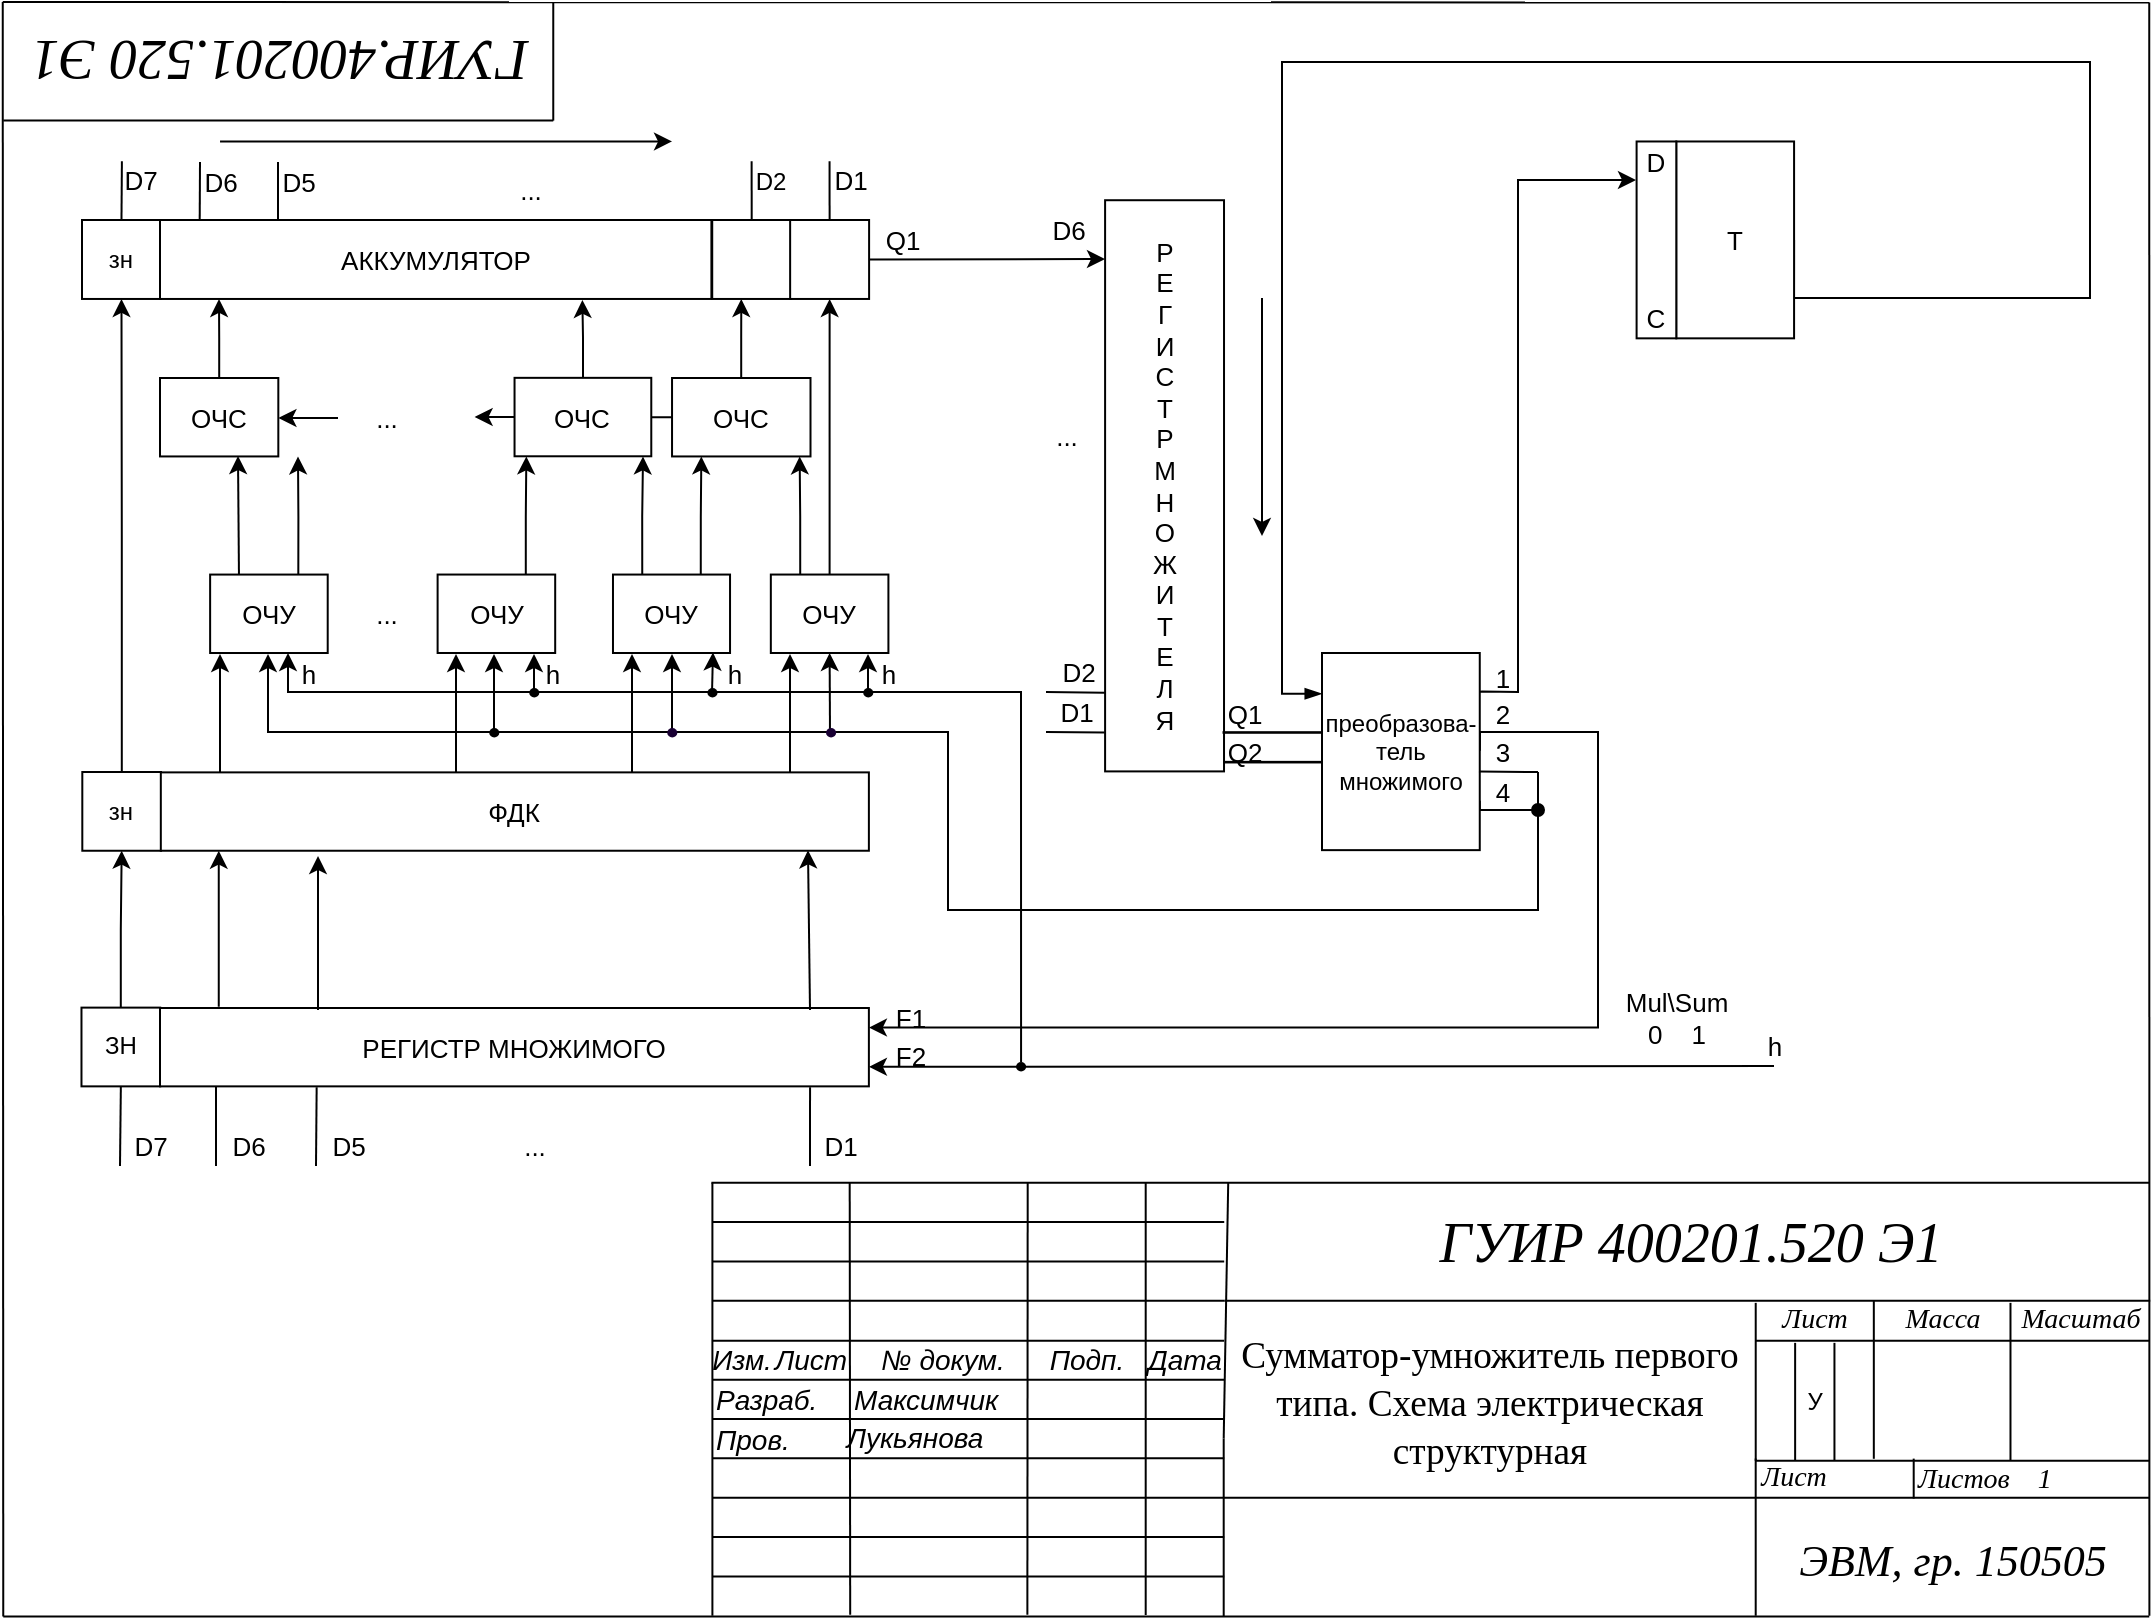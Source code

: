 <mxfile version="17.2.1" type="device"><diagram id="lUia_UttMaK-5gp9Rdq6" name="Страница 1"><mxGraphModel dx="1048" dy="693" grid="1" gridSize="9.842" guides="1" tooltips="1" connect="1" arrows="1" fold="1" page="1" pageScale="1" pageWidth="1169" pageHeight="827" math="0" shadow="0"><root><mxCell id="0"/><mxCell id="1" parent="0"/><mxCell id="c5WBD8GSd4N-ccwKni7p-11" value="" style="endArrow=none;html=1;" parent="1" edge="1"><mxGeometry width="50" height="50" relative="1" as="geometry"><mxPoint x="393.7" y="599.35" as="sourcePoint"/><mxPoint x="1112.7" y="599.35" as="targetPoint"/></mxGeometry></mxCell><mxCell id="c5WBD8GSd4N-ccwKni7p-12" value="" style="endArrow=none;html=1;" parent="1" edge="1"><mxGeometry width="50" height="50" relative="1" as="geometry"><mxPoint x="394.2" y="599.35" as="sourcePoint"/><mxPoint x="394.2" y="815.815" as="targetPoint"/></mxGeometry></mxCell><mxCell id="c5WBD8GSd4N-ccwKni7p-15" value="" style="endArrow=none;html=1;" parent="1" edge="1"><mxGeometry width="50" height="50" relative="1" as="geometry"><mxPoint x="649.7" y="756.83" as="sourcePoint"/><mxPoint x="1112.7" y="756.83" as="targetPoint"/></mxGeometry></mxCell><mxCell id="c5WBD8GSd4N-ccwKni7p-16" value="" style="endArrow=none;html=1;entryX=0;entryY=1;entryDx=0;entryDy=0;" parent="1" target="c5WBD8GSd4N-ccwKni7p-73" edge="1"><mxGeometry width="50" height="50" relative="1" as="geometry"><mxPoint x="915.85" y="737.31" as="sourcePoint"/><mxPoint x="915.85" y="825.775" as="targetPoint"/></mxGeometry></mxCell><mxCell id="c5WBD8GSd4N-ccwKni7p-17" value="" style="endArrow=none;html=1;" parent="1" edge="1"><mxGeometry width="50" height="50" relative="1" as="geometry"><mxPoint x="915.86" y="738.42" as="sourcePoint"/><mxPoint x="915.86" y="659.42" as="targetPoint"/><Array as="points"><mxPoint x="915.86" y="728.42"/></Array></mxGeometry></mxCell><mxCell id="c5WBD8GSd4N-ccwKni7p-18" value="" style="endArrow=none;html=1;" parent="1" edge="1"><mxGeometry width="50" height="50" relative="1" as="geometry"><mxPoint x="1004.85" y="727.31" as="sourcePoint"/><mxPoint x="1004.85" y="727.31" as="targetPoint"/></mxGeometry></mxCell><mxCell id="c5WBD8GSd4N-ccwKni7p-20" value="" style="endArrow=none;html=1;entryX=0;entryY=0;entryDx=0;entryDy=0;fontFamily=Arial;fontSource=https%3A%2F%2Ffonts.googleapis.com%2Fcss%3Ffamily%3DArial;" parent="1" target="c5WBD8GSd4N-ccwKni7p-60" edge="1"><mxGeometry width="50" height="50" relative="1" as="geometry"><mxPoint x="649.85" y="727.31" as="sourcePoint"/><mxPoint x="649.85" y="609.31" as="targetPoint"/></mxGeometry></mxCell><mxCell id="c5WBD8GSd4N-ccwKni7p-21" value="" style="endArrow=none;html=1;" parent="1" edge="1"><mxGeometry width="50" height="50" relative="1" as="geometry"><mxPoint x="649.85" y="727.31" as="sourcePoint"/><mxPoint x="649.85" y="816.31" as="targetPoint"/></mxGeometry></mxCell><mxCell id="c5WBD8GSd4N-ccwKni7p-27" value="" style="endArrow=none;html=1;" parent="1" edge="1"><mxGeometry width="50" height="50" relative="1" as="geometry"><mxPoint x="610.85" y="815.47" as="sourcePoint"/><mxPoint x="610.85" y="599.47" as="targetPoint"/></mxGeometry></mxCell><mxCell id="c5WBD8GSd4N-ccwKni7p-28" value="" style="endArrow=none;html=1;" parent="1" edge="1"><mxGeometry width="50" height="50" relative="1" as="geometry"><mxPoint x="551.683" y="815.402" as="sourcePoint"/><mxPoint x="551.85" y="599.47" as="targetPoint"/></mxGeometry></mxCell><mxCell id="c5WBD8GSd4N-ccwKni7p-30" value="" style="endArrow=none;html=1;" parent="1" edge="1"><mxGeometry width="50" height="50" relative="1" as="geometry"><mxPoint x="463.102" y="815.402" as="sourcePoint"/><mxPoint x="462.85" y="599.47" as="targetPoint"/></mxGeometry></mxCell><mxCell id="c5WBD8GSd4N-ccwKni7p-31" value="" style="endArrow=none;html=1;fontFamily=Arial;fontSource=https%3A%2F%2Ffonts.googleapis.com%2Fcss%3Ffamily%3DArial;" parent="1" edge="1"><mxGeometry width="50" height="50" relative="1" as="geometry"><mxPoint x="394.11" y="678.41" as="sourcePoint"/><mxPoint x="650.11" y="678.41" as="targetPoint"/></mxGeometry></mxCell><mxCell id="c5WBD8GSd4N-ccwKni7p-32" value="" style="endArrow=none;html=1;fontFamily=Arial;fontSource=https%3A%2F%2Ffonts.googleapis.com%2Fcss%3Ffamily%3DArial;" parent="1" edge="1"><mxGeometry width="50" height="50" relative="1" as="geometry"><mxPoint x="394.112" y="697.852" as="sourcePoint"/><mxPoint x="650.113" y="697.852" as="targetPoint"/></mxGeometry></mxCell><mxCell id="c5WBD8GSd4N-ccwKni7p-33" value="" style="endArrow=none;html=1;fontFamily=Arial;fontSource=https%3A%2F%2Ffonts.googleapis.com%2Fcss%3Ffamily%3DArial;" parent="1" edge="1"><mxGeometry width="50" height="50" relative="1" as="geometry"><mxPoint x="394.105" y="737.145" as="sourcePoint"/><mxPoint x="650.105" y="737.145" as="targetPoint"/></mxGeometry></mxCell><mxCell id="c5WBD8GSd4N-ccwKni7p-34" value="" style="endArrow=none;html=1;fontFamily=Arial;fontSource=https%3A%2F%2Ffonts.googleapis.com%2Fcss%3Ffamily%3DArial;" parent="1" edge="1"><mxGeometry width="50" height="50" relative="1" as="geometry"><mxPoint x="394.097" y="756.827" as="sourcePoint"/><mxPoint x="650.098" y="756.827" as="targetPoint"/></mxGeometry></mxCell><mxCell id="c5WBD8GSd4N-ccwKni7p-35" value="" style="endArrow=none;html=1;fontFamily=Arial;fontSource=https%3A%2F%2Ffonts.googleapis.com%2Fcss%3Ffamily%3DArial;" parent="1" edge="1"><mxGeometry width="50" height="50" relative="1" as="geometry"><mxPoint x="394.1" y="776.52" as="sourcePoint"/><mxPoint x="650.1" y="776.52" as="targetPoint"/></mxGeometry></mxCell><mxCell id="c5WBD8GSd4N-ccwKni7p-36" value="" style="endArrow=none;html=1;fontFamily=Arial;fontSource=https%3A%2F%2Ffonts.googleapis.com%2Fcss%3Ffamily%3DArial;" parent="1" edge="1"><mxGeometry width="50" height="50" relative="1" as="geometry"><mxPoint x="394.102" y="796.203" as="sourcePoint"/><mxPoint x="650.103" y="796.203" as="targetPoint"/></mxGeometry></mxCell><mxCell id="c5WBD8GSd4N-ccwKni7p-37" value="" style="endArrow=none;html=1;fontFamily=Arial;fontSource=https%3A%2F%2Ffonts.googleapis.com%2Fcss%3Ffamily%3DArial;" parent="1" edge="1"><mxGeometry width="50" height="50" relative="1" as="geometry"><mxPoint x="394.112" y="658.402" as="sourcePoint"/><mxPoint x="650.113" y="658.402" as="targetPoint"/></mxGeometry></mxCell><mxCell id="c5WBD8GSd4N-ccwKni7p-38" value="" style="endArrow=none;html=1;fontFamily=Arial;fontSource=https%3A%2F%2Ffonts.googleapis.com%2Fcss%3Ffamily%3DArial;" parent="1" edge="1"><mxGeometry width="50" height="50" relative="1" as="geometry"><mxPoint x="394.105" y="638.715" as="sourcePoint"/><mxPoint x="650.105" y="638.715" as="targetPoint"/></mxGeometry></mxCell><mxCell id="c5WBD8GSd4N-ccwKni7p-39" value="" style="endArrow=none;html=1;fontFamily=Arial;fontSource=https%3A%2F%2Ffonts.googleapis.com%2Fcss%3Ffamily%3DArial;" parent="1" edge="1"><mxGeometry width="50" height="50" relative="1" as="geometry"><mxPoint x="394.107" y="619.037" as="sourcePoint"/><mxPoint x="650.108" y="619.037" as="targetPoint"/></mxGeometry></mxCell><mxCell id="c5WBD8GSd4N-ccwKni7p-40" value="" style="endArrow=none;html=1;" parent="1" edge="1"><mxGeometry width="50" height="50" relative="1" as="geometry"><mxPoint x="650.11" y="658.4" as="sourcePoint"/><mxPoint x="1113.11" y="658.4" as="targetPoint"/></mxGeometry></mxCell><mxCell id="c5WBD8GSd4N-ccwKni7p-41" value="" style="endArrow=none;html=1;" parent="1" edge="1"><mxGeometry width="50" height="50" relative="1" as="geometry"><mxPoint x="1112.85" y="678.41" as="sourcePoint"/><mxPoint x="915.85" y="678.41" as="targetPoint"/></mxGeometry></mxCell><mxCell id="c5WBD8GSd4N-ccwKni7p-42" value="" style="endArrow=none;html=1;fontFamily=Arial;fontSource=https%3A%2F%2Ffonts.googleapis.com%2Fcss%3Ffamily%3DArial;" parent="1" edge="1"><mxGeometry width="50" height="50" relative="1" as="geometry"><mxPoint x="394.098" y="717.457" as="sourcePoint"/><mxPoint x="650.098" y="717.457" as="targetPoint"/></mxGeometry></mxCell><mxCell id="c5WBD8GSd4N-ccwKni7p-43" value="" style="endArrow=none;html=1;" parent="1" edge="1"><mxGeometry width="50" height="50" relative="1" as="geometry"><mxPoint x="915.86" y="738.42" as="sourcePoint"/><mxPoint x="1112.86" y="738.42" as="targetPoint"/></mxGeometry></mxCell><mxCell id="c5WBD8GSd4N-ccwKni7p-44" value="" style="endArrow=none;html=1;" parent="1" edge="1"><mxGeometry width="50" height="50" relative="1" as="geometry"><mxPoint x="974.91" y="737.4" as="sourcePoint"/><mxPoint x="974.91" y="658.4" as="targetPoint"/></mxGeometry></mxCell><mxCell id="c5WBD8GSd4N-ccwKni7p-45" value="" style="endArrow=none;html=1;" parent="1" edge="1"><mxGeometry width="50" height="50" relative="1" as="geometry"><mxPoint x="955.223" y="738.422" as="sourcePoint"/><mxPoint x="955.223" y="679.422" as="targetPoint"/></mxGeometry></mxCell><mxCell id="c5WBD8GSd4N-ccwKni7p-46" value="" style="endArrow=none;html=1;" parent="1" edge="1"><mxGeometry width="50" height="50" relative="1" as="geometry"><mxPoint x="935.565" y="738.425" as="sourcePoint"/><mxPoint x="935.565" y="679.425" as="targetPoint"/></mxGeometry></mxCell><mxCell id="c5WBD8GSd4N-ccwKni7p-47" value="" style="endArrow=none;html=1;" parent="1" edge="1"><mxGeometry width="50" height="50" relative="1" as="geometry"><mxPoint x="1043.24" y="738.42" as="sourcePoint"/><mxPoint x="1043.24" y="659.42" as="targetPoint"/></mxGeometry></mxCell><mxCell id="c5WBD8GSd4N-ccwKni7p-48" value="" style="endArrow=none;html=1;" parent="1" edge="1"><mxGeometry width="50" height="50" relative="1" as="geometry"><mxPoint x="994.85" y="737.31" as="sourcePoint"/><mxPoint x="994.85" y="757.31" as="targetPoint"/></mxGeometry></mxCell><mxCell id="c5WBD8GSd4N-ccwKni7p-49" value="" style="endArrow=none;html=1;" parent="1" edge="1"><mxGeometry width="50" height="50" relative="1" as="geometry"><mxPoint x="39.63" y="68.31" as="sourcePoint"/><mxPoint x="314.63" y="68.31" as="targetPoint"/></mxGeometry></mxCell><mxCell id="c5WBD8GSd4N-ccwKni7p-50" value="" style="endArrow=none;html=1;" parent="1" edge="1"><mxGeometry width="50" height="50" relative="1" as="geometry"><mxPoint x="314.63" y="68.31" as="sourcePoint"/><mxPoint x="314.63" y="9.31" as="targetPoint"/></mxGeometry></mxCell><mxCell id="c5WBD8GSd4N-ccwKni7p-51" value="&lt;span&gt;Лист&lt;/span&gt;" style="text;html=1;strokeColor=none;fillColor=none;align=center;verticalAlign=middle;whiteSpace=wrap;rounded=0;fontFamily=Times New Roman;fontSize=14;fontStyle=2" parent="1" vertex="1"><mxGeometry x="915.22" y="736.83" width="40" height="20" as="geometry"/></mxCell><mxCell id="c5WBD8GSd4N-ccwKni7p-53" value="&lt;span&gt;Листов&amp;nbsp; &amp;nbsp; 1&lt;/span&gt;" style="text;html=1;strokeColor=none;fillColor=none;align=left;verticalAlign=middle;whiteSpace=wrap;rounded=0;fontFamily=Times New Roman;fontSize=14;fontStyle=2" parent="1" vertex="1"><mxGeometry x="994.59" y="738.42" width="118.11" height="18.41" as="geometry"/></mxCell><mxCell id="c5WBD8GSd4N-ccwKni7p-57" value="&lt;span&gt;Лист&lt;/span&gt;" style="text;html=1;strokeColor=none;fillColor=none;align=center;verticalAlign=middle;whiteSpace=wrap;rounded=0;fontFamily=Times New Roman;fontSize=14;fontStyle=2" parent="1" vertex="1"><mxGeometry x="915.85" y="658.41" width="59.05" height="20" as="geometry"/></mxCell><mxCell id="c5WBD8GSd4N-ccwKni7p-58" value="Масса" style="text;html=1;strokeColor=none;fillColor=none;align=center;verticalAlign=middle;whiteSpace=wrap;rounded=0;fontFamily=Times New Roman;fontSize=14;fontStyle=2" parent="1" vertex="1"><mxGeometry x="974.91" y="658.09" width="68.9" height="20" as="geometry"/></mxCell><mxCell id="c5WBD8GSd4N-ccwKni7p-59" value="Масштаб" style="text;html=1;strokeColor=none;fillColor=none;align=center;verticalAlign=middle;whiteSpace=wrap;rounded=0;fontFamily=Times New Roman;fontSize=14;fontStyle=2" parent="1" vertex="1"><mxGeometry x="1043.81" y="658.41" width="68.89" height="20" as="geometry"/></mxCell><mxCell id="c5WBD8GSd4N-ccwKni7p-60" value="&lt;i&gt;ГУИР 400201.520 Э1&lt;/i&gt;" style="text;html=1;strokeColor=none;fillColor=none;align=center;verticalAlign=middle;whiteSpace=wrap;rounded=0;fontFamily=Times New Roman;fontSize=28;" parent="1" vertex="1"><mxGeometry x="652.11" y="599.35" width="462.59" height="59.05" as="geometry"/></mxCell><mxCell id="c5WBD8GSd4N-ccwKni7p-63" value="&lt;span&gt;Лист&lt;/span&gt;" style="text;html=1;strokeColor=none;fillColor=none;align=center;verticalAlign=middle;whiteSpace=wrap;rounded=0;fontFamily=Arial;fontSize=14;fontStyle=2;fontSource=https%3A%2F%2Ffonts.googleapis.com%2Fcss%3Ffamily%3DArial;" parent="1" vertex="1"><mxGeometry x="423.63" y="678.41" width="39.37" height="20" as="geometry"/></mxCell><mxCell id="c5WBD8GSd4N-ccwKni7p-64" value="Изм." style="text;html=1;strokeColor=none;fillColor=none;align=center;verticalAlign=middle;whiteSpace=wrap;rounded=0;fontFamily=Arial;fontSize=14;fontStyle=2;fontSource=https%3A%2F%2Ffonts.googleapis.com%2Fcss%3Ffamily%3DArial;" parent="1" vertex="1"><mxGeometry x="394.11" y="678.09" width="29.53" height="19.68" as="geometry"/></mxCell><mxCell id="c5WBD8GSd4N-ccwKni7p-66" value="№ докум." style="text;html=1;strokeColor=none;fillColor=none;align=center;verticalAlign=middle;whiteSpace=wrap;rounded=0;fontFamily=Arial;fontSize=14;fontStyle=2;fontSource=https%3A%2F%2Ffonts.googleapis.com%2Fcss%3Ffamily%3DArial;" parent="1" vertex="1"><mxGeometry x="465.0" y="678.09" width="88.58" height="20.32" as="geometry"/></mxCell><mxCell id="c5WBD8GSd4N-ccwKni7p-67" value="&lt;i&gt;Подп.&lt;/i&gt;" style="text;html=1;strokeColor=none;fillColor=none;align=center;verticalAlign=middle;whiteSpace=wrap;rounded=0;fontFamily=Arial;fontSize=14;fontSource=https%3A%2F%2Ffonts.googleapis.com%2Fcss%3Ffamily%3DArial;" parent="1" vertex="1"><mxGeometry x="551.58" y="678.41" width="59.06" height="20" as="geometry"/></mxCell><mxCell id="c5WBD8GSd4N-ccwKni7p-68" value="&lt;i&gt;Дата&lt;/i&gt;" style="text;html=1;strokeColor=none;fillColor=none;align=center;verticalAlign=middle;whiteSpace=wrap;rounded=0;fontFamily=Arial;fontSize=14;fontSource=https%3A%2F%2Ffonts.googleapis.com%2Fcss%3Ffamily%3DArial;" parent="1" vertex="1"><mxGeometry x="610.64" y="678.41" width="39.37" height="20" as="geometry"/></mxCell><mxCell id="c5WBD8GSd4N-ccwKni7p-69" value="Разраб." style="text;html=1;strokeColor=none;fillColor=none;align=left;verticalAlign=middle;whiteSpace=wrap;rounded=0;fontFamily=Arial;fontSize=14;fontStyle=2;fontSource=https%3A%2F%2Ffonts.googleapis.com%2Fcss%3Ffamily%3DArial;" parent="1" vertex="1"><mxGeometry x="394.1" y="698.41" width="68.9" height="20" as="geometry"/></mxCell><mxCell id="c5WBD8GSd4N-ccwKni7p-70" value="Пров." style="text;html=1;strokeColor=none;fillColor=none;align=left;verticalAlign=middle;whiteSpace=wrap;rounded=0;fontFamily=Arial;fontSize=14;fontStyle=2;fontSource=https%3A%2F%2Ffonts.googleapis.com%2Fcss%3Ffamily%3DArial;" parent="1" vertex="1"><mxGeometry x="394.112" y="718.423" width="68.9" height="20" as="geometry"/></mxCell><mxCell id="c5WBD8GSd4N-ccwKni7p-71" value="Максимчик" style="text;html=1;strokeColor=none;fillColor=none;align=left;verticalAlign=middle;whiteSpace=wrap;rounded=0;fontFamily=Arial;fontSize=14;fontStyle=2;fontSource=https%3A%2F%2Ffonts.googleapis.com%2Fcss%3Ffamily%3DArial;" parent="1" vertex="1"><mxGeometry x="463.01" y="698.42" width="88.58" height="20" as="geometry"/></mxCell><mxCell id="c5WBD8GSd4N-ccwKni7p-73" value="&lt;i style=&quot;font-size: 22px&quot;&gt;ЭВМ, гр. 150505&lt;/i&gt;" style="text;html=1;strokeColor=none;fillColor=none;align=center;verticalAlign=middle;whiteSpace=wrap;rounded=0;fontFamily=Times New Roman;fontSize=28;" parent="1" vertex="1"><mxGeometry x="915.86" y="756.83" width="196.84" height="59.05" as="geometry"/></mxCell><mxCell id="c5WBD8GSd4N-ccwKni7p-74" value="ГУИР.400201.520 Э1" style="text;html=1;strokeColor=none;fillColor=none;align=center;verticalAlign=middle;whiteSpace=wrap;rounded=0;fontFamily=Times New Roman;fontSize=28;rotation=-180;fontStyle=2" parent="1" vertex="1"><mxGeometry x="39.37" y="9.0" width="276.22" height="59.38" as="geometry"/></mxCell><mxCell id="QSZzZQIj2abREl3Vyf6q-7" value="&lt;span lang=&quot;RU&quot; style=&quot;font-size: 14.0pt ; line-height: 115% ; font-family: &amp;#34;times new roman&amp;#34; , serif&quot;&gt;Сумматор-умножитель первого типа. Схема электрическая структурная&lt;/span&gt;" style="text;html=1;strokeColor=none;fillColor=none;align=center;verticalAlign=middle;whiteSpace=wrap;rounded=0;fontFamily=Times New Roman;fontSize=20;" parent="1" vertex="1"><mxGeometry x="650.01" y="658.41" width="265.84" height="98.42" as="geometry"/></mxCell><mxCell id="Hw3AfWdkXnrMwD7jrUuY-2" value="" style="endArrow=none;html=1;entryX=1;entryY=1;entryDx=0;entryDy=0;" parent="1" target="c5WBD8GSd4N-ccwKni7p-74" edge="1"><mxGeometry width="50" height="50" relative="1" as="geometry"><mxPoint x="39.63" y="816.31" as="sourcePoint"/><mxPoint x="89.63" y="9.31" as="targetPoint"/></mxGeometry></mxCell><mxCell id="Hw3AfWdkXnrMwD7jrUuY-9" value="" style="endArrow=none;html=1;" parent="1" edge="1"><mxGeometry width="50" height="50" relative="1" as="geometry"><mxPoint x="39.37" y="9.0" as="sourcePoint"/><mxPoint x="1112.63" y="9.31" as="targetPoint"/></mxGeometry></mxCell><mxCell id="Hw3AfWdkXnrMwD7jrUuY-10" value="" style="endArrow=none;html=1;" parent="1" edge="1"><mxGeometry width="50" height="50" relative="1" as="geometry"><mxPoint x="39.63" y="816.31" as="sourcePoint"/><mxPoint x="1112.63" y="816.31" as="targetPoint"/></mxGeometry></mxCell><mxCell id="Hw3AfWdkXnrMwD7jrUuY-11" value="" style="endArrow=none;html=1;exitX=1;exitY=1;exitDx=0;exitDy=0;" parent="1" source="c5WBD8GSd4N-ccwKni7p-73" edge="1"><mxGeometry width="50" height="50" relative="1" as="geometry"><mxPoint x="1112.63" y="649.31" as="sourcePoint"/><mxPoint x="1112.63" y="9.31" as="targetPoint"/></mxGeometry></mxCell><mxCell id="Hw3AfWdkXnrMwD7jrUuY-12" value="&lt;i&gt;&lt;font style=&quot;font-size: 14px&quot;&gt;Лукьянова&lt;/font&gt;&lt;/i&gt;" style="text;html=1;align=center;verticalAlign=middle;resizable=0;points=[];autosize=1;strokeColor=none;fontFamily=Arial;fontSource=https%3A%2F%2Ffonts.googleapis.com%2Fcss%3Ffamily%3DArial;" parent="1" vertex="1"><mxGeometry x="456.08" y="717.142" width="78.74" height="19.685" as="geometry"/></mxCell><mxCell id="Hw3AfWdkXnrMwD7jrUuY-113" style="edgeStyle=orthogonalEdgeStyle;rounded=0;orthogonalLoop=1;jettySize=auto;html=1;exitX=1;exitY=0.5;exitDx=0;exitDy=0;entryX=-0.002;entryY=0.207;entryDx=0;entryDy=0;fontSize=13;fontFamily=Arial;fontSource=https%3A%2F%2Ffonts.googleapis.com%2Fcss%3Ffamily%3DArial;endArrow=blockThin;endFill=1;entryPerimeter=0;" parent="1" source="Hw3AfWdkXnrMwD7jrUuY-14" target="Hw3AfWdkXnrMwD7jrUuY-87" edge="1"><mxGeometry relative="1" as="geometry"><Array as="points"><mxPoint x="935" y="157"/><mxPoint x="1083" y="157"/><mxPoint x="1083" y="39"/><mxPoint x="679" y="39"/><mxPoint x="679" y="355"/></Array></mxGeometry></mxCell><mxCell id="Hw3AfWdkXnrMwD7jrUuY-14" value="T" style="rounded=0;whiteSpace=wrap;html=1;fontFamily=Arial;fontSource=https%3A%2F%2Ffonts.googleapis.com%2Fcss%3Ffamily%3DArial;fontSize=13;" parent="1" vertex="1"><mxGeometry x="876.14" y="78.74" width="58.9" height="98.43" as="geometry"/></mxCell><mxCell id="Hw3AfWdkXnrMwD7jrUuY-96" style="edgeStyle=orthogonalEdgeStyle;rounded=0;orthogonalLoop=1;jettySize=auto;html=1;verticalAlign=middle;fontFamily=Arial;fontSource=https%3A%2F%2Ffonts.googleapis.com%2Fcss%3Ffamily%3DArial;fontSize=13;exitX=1.001;exitY=0.196;exitDx=0;exitDy=0;exitPerimeter=0;" parent="1" edge="1" source="Hw3AfWdkXnrMwD7jrUuY-87"><mxGeometry relative="1" as="geometry"><mxPoint x="856" y="98" as="targetPoint"/><mxPoint x="779" y="349" as="sourcePoint"/><Array as="points"><mxPoint x="779" y="354"/><mxPoint x="797" y="354"/><mxPoint x="797" y="98"/></Array></mxGeometry></mxCell><mxCell id="Hw3AfWdkXnrMwD7jrUuY-15" value="D&lt;br style=&quot;font-size: 13px;&quot;&gt;&lt;br style=&quot;font-size: 13px;&quot;&gt;&lt;br style=&quot;font-size: 13px;&quot;&gt;&lt;br style=&quot;font-size: 13px;&quot;&gt;&lt;br style=&quot;font-size: 13px;&quot;&gt;C" style="rounded=0;whiteSpace=wrap;html=1;fontFamily=Arial;fontSource=https%3A%2F%2Ffonts.googleapis.com%2Fcss%3Ffamily%3DArial;fontSize=13;" parent="1" vertex="1"><mxGeometry x="856.3" y="78.74" width="19.84" height="98.43" as="geometry"/></mxCell><mxCell id="Hw3AfWdkXnrMwD7jrUuY-33" style="edgeStyle=orthogonalEdgeStyle;rounded=0;orthogonalLoop=1;jettySize=auto;html=1;entryX=0.5;entryY=1;entryDx=0;entryDy=0;fontFamily=Arial;fontSource=https%3A%2F%2Ffonts.googleapis.com%2Fcss%3Ffamily%3DArial;fontSize=13;" parent="1" source="Hw3AfWdkXnrMwD7jrUuY-16" target="Hw3AfWdkXnrMwD7jrUuY-22" edge="1"><mxGeometry relative="1" as="geometry"/></mxCell><mxCell id="Hw3AfWdkXnrMwD7jrUuY-16" value="ЗН" style="whiteSpace=wrap;html=1;aspect=fixed;" parent="1" vertex="1"><mxGeometry x="78.74" y="511.81" width="39.37" height="39.37" as="geometry"/></mxCell><mxCell id="t2SEdX5WyM0UGeTLZ6HO-2" style="edgeStyle=orthogonalEdgeStyle;rounded=0;orthogonalLoop=1;jettySize=auto;html=1;exitX=0.5;exitY=0;exitDx=0;exitDy=0;endArrow=none;endFill=0;fontFamily=Arial;fontSource=https%3A%2F%2Ffonts.googleapis.com%2Fcss%3Ffamily%3DArial;fontSize=13;" edge="1" parent="1" source="Hw3AfWdkXnrMwD7jrUuY-17"><mxGeometry relative="1" as="geometry"><mxPoint x="98.951" y="88.582" as="targetPoint"/></mxGeometry></mxCell><mxCell id="Hw3AfWdkXnrMwD7jrUuY-17" value="зн" style="whiteSpace=wrap;html=1;aspect=fixed;" parent="1" vertex="1"><mxGeometry x="79" y="118" width="39.48" height="39.48" as="geometry"/></mxCell><mxCell id="Hw3AfWdkXnrMwD7jrUuY-18" value="АККУМУЛЯТОР" style="rounded=0;whiteSpace=wrap;html=1;fontFamily=Arial;fontSource=https%3A%2F%2Ffonts.googleapis.com%2Fcss%3Ffamily%3DArial;fontSize=13;" parent="1" vertex="1"><mxGeometry x="118" y="118" width="275.7" height="39.48" as="geometry"/></mxCell><mxCell id="t2SEdX5WyM0UGeTLZ6HO-14" style="edgeStyle=orthogonalEdgeStyle;rounded=0;orthogonalLoop=1;jettySize=auto;html=1;exitX=0.5;exitY=0;exitDx=0;exitDy=0;fontFamily=Arial;fontSource=https%3A%2F%2Ffonts.googleapis.com%2Fcss%3Ffamily%3DArial;fontSize=12;endArrow=none;endFill=0;" edge="1" parent="1" source="Hw3AfWdkXnrMwD7jrUuY-19"><mxGeometry relative="1" as="geometry"><mxPoint x="413.81" y="88.582" as="targetPoint"/></mxGeometry></mxCell><mxCell id="Hw3AfWdkXnrMwD7jrUuY-19" value="" style="whiteSpace=wrap;html=1;aspect=fixed;fontFamily=Arial;fontSource=https%3A%2F%2Ffonts.googleapis.com%2Fcss%3Ffamily%3DArial;fontSize=13;" parent="1" vertex="1"><mxGeometry x="394.11" y="118" width="39.48" height="39.48" as="geometry"/></mxCell><mxCell id="Hw3AfWdkXnrMwD7jrUuY-79" style="edgeStyle=orthogonalEdgeStyle;rounded=0;orthogonalLoop=1;jettySize=auto;html=1;exitX=1;exitY=0.5;exitDx=0;exitDy=0;entryX=-0.001;entryY=0.103;entryDx=0;entryDy=0;entryPerimeter=0;fontFamily=Arial;fontSource=https%3A%2F%2Ffonts.googleapis.com%2Fcss%3Ffamily%3DArial;fontSize=13;" parent="1" source="Hw3AfWdkXnrMwD7jrUuY-20" edge="1" target="Hw3AfWdkXnrMwD7jrUuY-78"><mxGeometry relative="1" as="geometry"><mxPoint x="591" y="128" as="targetPoint"/><Array as="points"><mxPoint x="591" y="138"/></Array></mxGeometry></mxCell><mxCell id="t2SEdX5WyM0UGeTLZ6HO-4" style="edgeStyle=orthogonalEdgeStyle;rounded=0;orthogonalLoop=1;jettySize=auto;html=1;exitX=0.5;exitY=0;exitDx=0;exitDy=0;endArrow=none;endFill=0;fontFamily=Arial;fontSource=https%3A%2F%2Ffonts.googleapis.com%2Fcss%3Ffamily%3DArial;fontSize=13;" edge="1" parent="1" source="Hw3AfWdkXnrMwD7jrUuY-20"><mxGeometry relative="1" as="geometry"><mxPoint x="452.774" y="88.582" as="targetPoint"/></mxGeometry></mxCell><mxCell id="Hw3AfWdkXnrMwD7jrUuY-20" value="" style="whiteSpace=wrap;html=1;aspect=fixed;fontFamily=Arial;fontSource=https%3A%2F%2Ffonts.googleapis.com%2Fcss%3Ffamily%3DArial;fontSize=13;" parent="1" vertex="1"><mxGeometry x="433.07" y="118" width="39.48" height="39.48" as="geometry"/></mxCell><mxCell id="Hw3AfWdkXnrMwD7jrUuY-21" value="РЕГИСТР МНОЖИМОГО" style="rounded=0;whiteSpace=wrap;html=1;fontFamily=Arial;fontSource=https%3A%2F%2Ffonts.googleapis.com%2Fcss%3Ffamily%3DArial;fontSize=13;" parent="1" vertex="1"><mxGeometry x="118" y="512" width="354.44" height="39.18" as="geometry"/></mxCell><mxCell id="Hw3AfWdkXnrMwD7jrUuY-34" style="edgeStyle=orthogonalEdgeStyle;rounded=0;orthogonalLoop=1;jettySize=auto;html=1;entryX=0.5;entryY=1;entryDx=0;entryDy=0;fontFamily=Arial;fontSource=https%3A%2F%2Ffonts.googleapis.com%2Fcss%3Ffamily%3DArial;fontSize=13;" parent="1" source="Hw3AfWdkXnrMwD7jrUuY-22" target="Hw3AfWdkXnrMwD7jrUuY-17" edge="1"><mxGeometry relative="1" as="geometry"/></mxCell><mxCell id="Hw3AfWdkXnrMwD7jrUuY-22" value="зн" style="whiteSpace=wrap;html=1;aspect=fixed;" parent="1" vertex="1"><mxGeometry x="79.153" y="394.003" width="39.37" height="39.37" as="geometry"/></mxCell><mxCell id="Hw3AfWdkXnrMwD7jrUuY-23" value="ФДК" style="rounded=0;whiteSpace=wrap;html=1;fontFamily=Arial;fontSource=https%3A%2F%2Ffonts.googleapis.com%2Fcss%3Ffamily%3DArial;fontSize=13;" parent="1" vertex="1"><mxGeometry x="118.41" y="394.19" width="354.03" height="39.18" as="geometry"/></mxCell><mxCell id="Hw3AfWdkXnrMwD7jrUuY-75" style="edgeStyle=orthogonalEdgeStyle;rounded=0;orthogonalLoop=1;jettySize=auto;html=1;entryX=1;entryY=0.5;entryDx=0;entryDy=0;fontFamily=Arial;fontSource=https%3A%2F%2Ffonts.googleapis.com%2Fcss%3Ffamily%3DArial;fontSize=13;" parent="1" target="Hw3AfWdkXnrMwD7jrUuY-24" edge="1"><mxGeometry relative="1" as="geometry"><mxPoint x="206.692" y="216.61" as="targetPoint"/><mxPoint x="207" y="217" as="sourcePoint"/></mxGeometry></mxCell><mxCell id="GXV8IkCjvQQj4Efle5H7-4" style="edgeStyle=orthogonalEdgeStyle;rounded=0;orthogonalLoop=1;jettySize=auto;html=1;entryX=0.107;entryY=1;entryDx=0;entryDy=0;entryPerimeter=0;fontFamily=Arial;fontSource=https%3A%2F%2Ffonts.googleapis.com%2Fcss%3Ffamily%3DArial;fontSize=13;" parent="1" source="Hw3AfWdkXnrMwD7jrUuY-24" target="Hw3AfWdkXnrMwD7jrUuY-18" edge="1"><mxGeometry relative="1" as="geometry"/></mxCell><mxCell id="Hw3AfWdkXnrMwD7jrUuY-24" value="ОЧС" style="rounded=0;whiteSpace=wrap;html=1;fontFamily=Arial;fontSource=https%3A%2F%2Ffonts.googleapis.com%2Fcss%3Ffamily%3DArial;fontSize=13;" parent="1" vertex="1"><mxGeometry x="118" y="197" width="59.16" height="39.22" as="geometry"/></mxCell><mxCell id="Hw3AfWdkXnrMwD7jrUuY-51" style="edgeStyle=orthogonalEdgeStyle;rounded=0;orthogonalLoop=1;jettySize=auto;html=1;exitX=0.75;exitY=0;exitDx=0;exitDy=0;fontFamily=Arial;fontSource=https%3A%2F%2Ffonts.googleapis.com%2Fcss%3Ffamily%3DArial;fontSize=13;" parent="1" source="Hw3AfWdkXnrMwD7jrUuY-25" edge="1"><mxGeometry relative="1" as="geometry"><mxPoint x="187" y="236.22" as="targetPoint"/></mxGeometry></mxCell><mxCell id="Hw3AfWdkXnrMwD7jrUuY-25" value="ОЧУ" style="rounded=0;whiteSpace=wrap;html=1;fontFamily=Arial;fontSource=https%3A%2F%2Ffonts.googleapis.com%2Fcss%3Ffamily%3DArial;fontSize=13;" parent="1" vertex="1"><mxGeometry x="143.063" y="295.283" width="58.79" height="39.22" as="geometry"/></mxCell><mxCell id="Hw3AfWdkXnrMwD7jrUuY-44" style="edgeStyle=orthogonalEdgeStyle;rounded=0;orthogonalLoop=1;jettySize=auto;html=1;exitX=0.75;exitY=0;exitDx=0;exitDy=0;fontFamily=Arial;fontSource=https%3A%2F%2Ffonts.googleapis.com%2Fcss%3Ffamily%3DArial;fontSize=13;" parent="1" source="Hw3AfWdkXnrMwD7jrUuY-26" edge="1"><mxGeometry relative="1" as="geometry"><mxPoint x="301.167" y="236.22" as="targetPoint"/></mxGeometry></mxCell><mxCell id="Hw3AfWdkXnrMwD7jrUuY-26" value="ОЧУ" style="rounded=0;whiteSpace=wrap;html=1;fontFamily=Arial;fontSource=https%3A%2F%2Ffonts.googleapis.com%2Fcss%3Ffamily%3DArial;fontSize=13;" parent="1" vertex="1"><mxGeometry x="256.805" y="295.275" width="58.79" height="39.22" as="geometry"/></mxCell><mxCell id="Hw3AfWdkXnrMwD7jrUuY-73" style="edgeStyle=orthogonalEdgeStyle;rounded=0;orthogonalLoop=1;jettySize=auto;html=1;fontFamily=Arial;fontSource=https%3A%2F%2Ffonts.googleapis.com%2Fcss%3Ffamily%3DArial;fontSize=13;" parent="1" source="Hw3AfWdkXnrMwD7jrUuY-27" edge="1"><mxGeometry relative="1" as="geometry"><mxPoint x="364.172" y="216.61" as="targetPoint"/></mxGeometry></mxCell><mxCell id="GXV8IkCjvQQj4Efle5H7-1" style="edgeStyle=orthogonalEdgeStyle;rounded=0;orthogonalLoop=1;jettySize=auto;html=1;entryX=0.368;entryY=1;entryDx=0;entryDy=0;entryPerimeter=0;fontFamily=Arial;fontSource=https%3A%2F%2Ffonts.googleapis.com%2Fcss%3Ffamily%3DArial;fontSize=13;" parent="1" source="Hw3AfWdkXnrMwD7jrUuY-27" target="Hw3AfWdkXnrMwD7jrUuY-19" edge="1"><mxGeometry relative="1" as="geometry"/></mxCell><mxCell id="Hw3AfWdkXnrMwD7jrUuY-27" value="ОЧС" style="rounded=0;whiteSpace=wrap;html=1;fontFamily=Arial;fontSource=https%3A%2F%2Ffonts.googleapis.com%2Fcss%3Ffamily%3DArial;fontSize=13;" parent="1" vertex="1"><mxGeometry x="374.02" y="197" width="69.23" height="39.22" as="geometry"/></mxCell><mxCell id="Hw3AfWdkXnrMwD7jrUuY-41" style="edgeStyle=orthogonalEdgeStyle;rounded=0;orthogonalLoop=1;jettySize=auto;html=1;exitX=0.75;exitY=0;exitDx=0;exitDy=0;fontFamily=Arial;fontSource=https%3A%2F%2Ffonts.googleapis.com%2Fcss%3Ffamily%3DArial;fontSize=13;" parent="1" source="Hw3AfWdkXnrMwD7jrUuY-28" edge="1"><mxGeometry relative="1" as="geometry"><mxPoint x="388.667" y="236.22" as="targetPoint"/></mxGeometry></mxCell><mxCell id="Hw3AfWdkXnrMwD7jrUuY-42" style="edgeStyle=orthogonalEdgeStyle;rounded=0;orthogonalLoop=1;jettySize=auto;html=1;exitX=0.25;exitY=0;exitDx=0;exitDy=0;fontFamily=Arial;fontSource=https%3A%2F%2Ffonts.googleapis.com%2Fcss%3Ffamily%3DArial;fontSize=13;" parent="1" source="Hw3AfWdkXnrMwD7jrUuY-28" edge="1"><mxGeometry relative="1" as="geometry"><mxPoint x="359.5" y="236.22" as="targetPoint"/></mxGeometry></mxCell><mxCell id="Hw3AfWdkXnrMwD7jrUuY-28" value="ОЧУ" style="rounded=0;whiteSpace=wrap;html=1;fontFamily=Arial;fontSource=https%3A%2F%2Ffonts.googleapis.com%2Fcss%3Ffamily%3DArial;fontSize=13;" parent="1" vertex="1"><mxGeometry x="344.49" y="295.28" width="58.53" height="39.22" as="geometry"/></mxCell><mxCell id="Hw3AfWdkXnrMwD7jrUuY-74" style="edgeStyle=orthogonalEdgeStyle;rounded=0;orthogonalLoop=1;jettySize=auto;html=1;fontFamily=Arial;fontSource=https%3A%2F%2Ffonts.googleapis.com%2Fcss%3Ffamily%3DArial;fontSize=13;" parent="1" source="Hw3AfWdkXnrMwD7jrUuY-29" edge="1"><mxGeometry relative="1" as="geometry"><mxPoint x="275.59" y="216.53" as="targetPoint"/></mxGeometry></mxCell><mxCell id="GXV8IkCjvQQj4Efle5H7-2" style="edgeStyle=orthogonalEdgeStyle;rounded=0;orthogonalLoop=1;jettySize=auto;html=1;entryX=0.766;entryY=1.013;entryDx=0;entryDy=0;entryPerimeter=0;fontFamily=Arial;fontSource=https%3A%2F%2Ffonts.googleapis.com%2Fcss%3Ffamily%3DArial;fontSize=13;" parent="1" source="Hw3AfWdkXnrMwD7jrUuY-29" target="Hw3AfWdkXnrMwD7jrUuY-18" edge="1"><mxGeometry relative="1" as="geometry"/></mxCell><mxCell id="Hw3AfWdkXnrMwD7jrUuY-29" value="ОЧС" style="rounded=0;whiteSpace=wrap;html=1;fontFamily=Arial;fontSource=https%3A%2F%2Ffonts.googleapis.com%2Fcss%3Ffamily%3DArial;fontSize=13;" parent="1" vertex="1"><mxGeometry x="295.27" y="196.92" width="68.37" height="39.22" as="geometry"/></mxCell><mxCell id="Hw3AfWdkXnrMwD7jrUuY-35" style="edgeStyle=orthogonalEdgeStyle;rounded=0;orthogonalLoop=1;jettySize=auto;html=1;exitX=0.25;exitY=0;exitDx=0;exitDy=0;fontFamily=Arial;fontSource=https%3A%2F%2Ffonts.googleapis.com%2Fcss%3Ffamily%3DArial;fontSize=13;" parent="1" source="Hw3AfWdkXnrMwD7jrUuY-30" edge="1"><mxGeometry relative="1" as="geometry"><mxPoint x="437.833" y="236.22" as="targetPoint"/></mxGeometry></mxCell><mxCell id="Hw3AfWdkXnrMwD7jrUuY-40" style="edgeStyle=orthogonalEdgeStyle;rounded=0;orthogonalLoop=1;jettySize=auto;html=1;fontFamily=Arial;fontSource=https%3A%2F%2Ffonts.googleapis.com%2Fcss%3Ffamily%3DArial;fontSize=13;" parent="1" source="Hw3AfWdkXnrMwD7jrUuY-30" edge="1"><mxGeometry relative="1" as="geometry"><mxPoint x="452.81" y="157.48" as="targetPoint"/></mxGeometry></mxCell><mxCell id="Hw3AfWdkXnrMwD7jrUuY-30" value="ОЧУ" style="rounded=0;whiteSpace=wrap;html=1;fontFamily=Arial;fontSource=https%3A%2F%2Ffonts.googleapis.com%2Fcss%3Ffamily%3DArial;fontSize=13;" parent="1" vertex="1"><mxGeometry x="423.415" y="295.275" width="58.79" height="39.22" as="geometry"/></mxCell><mxCell id="Hw3AfWdkXnrMwD7jrUuY-31" value="..." style="text;html=1;align=center;verticalAlign=middle;resizable=0;points=[];autosize=1;strokeColor=none;fontFamily=Arial;fontSource=https%3A%2F%2Ffonts.googleapis.com%2Fcss%3Ffamily%3DArial;fontSize=13;" parent="1" vertex="1"><mxGeometry x="216.54" y="206.683" width="29.527" height="19.685" as="geometry"/></mxCell><mxCell id="Hw3AfWdkXnrMwD7jrUuY-32" value="..." style="text;html=1;align=center;verticalAlign=middle;resizable=0;points=[];autosize=1;strokeColor=none;fontFamily=Arial;fontSource=https%3A%2F%2Ffonts.googleapis.com%2Fcss%3Ffamily%3DArial;fontSize=13;" parent="1" vertex="1"><mxGeometry x="216.532" y="305.045" width="29.527" height="19.685" as="geometry"/></mxCell><mxCell id="Hw3AfWdkXnrMwD7jrUuY-54" value="" style="endArrow=classic;html=1;fontFamily=Arial;fontSource=https%3A%2F%2Ffonts.googleapis.com%2Fcss%3Ffamily%3DArial;fontSize=13;" parent="1" edge="1"><mxGeometry width="50" height="50" relative="1" as="geometry"><mxPoint x="157.48" y="295.28" as="sourcePoint"/><mxPoint x="157" y="236" as="targetPoint"/></mxGeometry></mxCell><mxCell id="Hw3AfWdkXnrMwD7jrUuY-55" value="" style="endArrow=none;html=1;entryX=0.5;entryY=1;entryDx=0;entryDy=0;fontFamily=Arial;fontSource=https%3A%2F%2Ffonts.googleapis.com%2Fcss%3Ffamily%3DArial;fontSize=13;" parent="1" target="Hw3AfWdkXnrMwD7jrUuY-16" edge="1"><mxGeometry width="50" height="50" relative="1" as="geometry"><mxPoint x="98" y="591" as="sourcePoint"/><mxPoint x="139" y="561" as="targetPoint"/></mxGeometry></mxCell><mxCell id="Hw3AfWdkXnrMwD7jrUuY-57" value="" style="endArrow=none;html=1;entryX=0.221;entryY=1.01;entryDx=0;entryDy=0;entryPerimeter=0;fontFamily=Arial;fontSource=https%3A%2F%2Ffonts.googleapis.com%2Fcss%3Ffamily%3DArial;fontSize=13;" parent="1" target="Hw3AfWdkXnrMwD7jrUuY-21" edge="1"><mxGeometry width="50" height="50" relative="1" as="geometry"><mxPoint x="196" y="591" as="sourcePoint"/><mxPoint x="247" y="571" as="targetPoint"/></mxGeometry></mxCell><mxCell id="Hw3AfWdkXnrMwD7jrUuY-58" value="" style="endArrow=classic;html=1;fontFamily=Arial;fontSource=https%3A%2F%2Ffonts.googleapis.com%2Fcss%3Ffamily%3DArial;fontSize=13;" parent="1" edge="1"><mxGeometry width="50" height="50" relative="1" as="geometry"><mxPoint x="147.38" y="511.37" as="sourcePoint"/><mxPoint x="147.38" y="433.37" as="targetPoint"/></mxGeometry></mxCell><mxCell id="Hw3AfWdkXnrMwD7jrUuY-59" value="" style="endArrow=none;html=1;fontFamily=Arial;fontSource=https%3A%2F%2Ffonts.googleapis.com%2Fcss%3Ffamily%3DArial;fontSize=13;" parent="1" edge="1"><mxGeometry width="50" height="50" relative="1" as="geometry"><mxPoint x="146" y="591" as="sourcePoint"/><mxPoint x="146" y="551" as="targetPoint"/></mxGeometry></mxCell><mxCell id="Hw3AfWdkXnrMwD7jrUuY-61" value="" style="endArrow=classic;html=1;entryX=0.222;entryY=1.068;entryDx=0;entryDy=0;entryPerimeter=0;fontFamily=Arial;fontSource=https%3A%2F%2Ffonts.googleapis.com%2Fcss%3Ffamily%3DArial;fontSize=13;" parent="1" target="Hw3AfWdkXnrMwD7jrUuY-23" edge="1"><mxGeometry width="50" height="50" relative="1" as="geometry"><mxPoint x="197" y="513" as="sourcePoint"/><mxPoint x="247" y="463" as="targetPoint"/></mxGeometry></mxCell><mxCell id="Hw3AfWdkXnrMwD7jrUuY-62" value="" style="endArrow=none;html=1;entryX=0.917;entryY=1.01;entryDx=0;entryDy=0;entryPerimeter=0;fontFamily=Arial;fontSource=https%3A%2F%2Ffonts.googleapis.com%2Fcss%3Ffamily%3DArial;fontSize=13;" parent="1" target="Hw3AfWdkXnrMwD7jrUuY-21" edge="1"><mxGeometry width="50" height="50" relative="1" as="geometry"><mxPoint x="443" y="591" as="sourcePoint"/><mxPoint x="493" y="551" as="targetPoint"/></mxGeometry></mxCell><mxCell id="Hw3AfWdkXnrMwD7jrUuY-63" value="" style="endArrow=classic;html=1;entryX=0.914;entryY=0.995;entryDx=0;entryDy=0;entryPerimeter=0;fontFamily=Arial;fontSource=https%3A%2F%2Ffonts.googleapis.com%2Fcss%3Ffamily%3DArial;fontSize=13;" parent="1" target="Hw3AfWdkXnrMwD7jrUuY-23" edge="1"><mxGeometry width="50" height="50" relative="1" as="geometry"><mxPoint x="443" y="513" as="sourcePoint"/><mxPoint x="493" y="463" as="targetPoint"/></mxGeometry></mxCell><mxCell id="Hw3AfWdkXnrMwD7jrUuY-64" value="..." style="text;html=1;align=center;verticalAlign=middle;resizable=0;points=[];autosize=1;strokeColor=none;fontFamily=Arial;fontSource=https%3A%2F%2Ffonts.googleapis.com%2Fcss%3Ffamily%3DArial;fontSize=13;" parent="1" vertex="1"><mxGeometry x="290.433" y="570.865" width="29.527" height="19.685" as="geometry"/></mxCell><mxCell id="Hw3AfWdkXnrMwD7jrUuY-65" value="D7" style="text;html=1;align=center;verticalAlign=middle;resizable=0;points=[];autosize=1;strokeColor=none;fontFamily=Arial;fontSource=https%3A%2F%2Ffonts.googleapis.com%2Fcss%3Ffamily%3DArial;fontSize=13;" parent="1" vertex="1"><mxGeometry x="98.422" y="570.867" width="29.527" height="19.685" as="geometry"/></mxCell><mxCell id="Hw3AfWdkXnrMwD7jrUuY-66" value="D6" style="text;html=1;align=center;verticalAlign=middle;resizable=0;points=[];autosize=1;strokeColor=none;fontFamily=Arial;fontSource=https%3A%2F%2Ffonts.googleapis.com%2Fcss%3Ffamily%3DArial;fontSize=13;" parent="1" vertex="1"><mxGeometry x="147.637" y="570.867" width="29.527" height="19.685" as="geometry"/></mxCell><mxCell id="Hw3AfWdkXnrMwD7jrUuY-67" value="D5" style="text;html=1;align=center;verticalAlign=middle;resizable=0;points=[];autosize=1;strokeColor=none;fontFamily=Arial;fontSource=https%3A%2F%2Ffonts.googleapis.com%2Fcss%3Ffamily%3DArial;fontSize=13;" parent="1" vertex="1"><mxGeometry x="196.847" y="570.865" width="29.527" height="19.685" as="geometry"/></mxCell><mxCell id="Hw3AfWdkXnrMwD7jrUuY-68" value="D1" style="text;html=1;align=center;verticalAlign=middle;resizable=0;points=[];autosize=1;strokeColor=none;fontFamily=Arial;fontSource=https%3A%2F%2Ffonts.googleapis.com%2Fcss%3Ffamily%3DArial;fontSize=13;" parent="1" vertex="1"><mxGeometry x="442.91" y="570.865" width="29.527" height="19.685" as="geometry"/></mxCell><mxCell id="Hw3AfWdkXnrMwD7jrUuY-69" value="" style="endArrow=classic;html=1;fontFamily=Arial;fontSource=https%3A%2F%2Ffonts.googleapis.com%2Fcss%3Ffamily%3DArial;fontSize=13;" parent="1" edge="1"><mxGeometry width="50" height="50" relative="1" as="geometry"><mxPoint x="148" y="394" as="sourcePoint"/><mxPoint x="148" y="335" as="targetPoint"/></mxGeometry></mxCell><mxCell id="Hw3AfWdkXnrMwD7jrUuY-70" value="" style="endArrow=classic;html=1;fontFamily=Arial;fontSource=https%3A%2F%2Ffonts.googleapis.com%2Fcss%3Ffamily%3DArial;fontSize=13;" parent="1" edge="1"><mxGeometry width="50" height="50" relative="1" as="geometry"><mxPoint x="266" y="394" as="sourcePoint"/><mxPoint x="266" y="335" as="targetPoint"/></mxGeometry></mxCell><mxCell id="Hw3AfWdkXnrMwD7jrUuY-71" value="" style="endArrow=classic;html=1;fontFamily=Arial;fontSource=https%3A%2F%2Ffonts.googleapis.com%2Fcss%3Ffamily%3DArial;fontSize=13;" parent="1" edge="1"><mxGeometry width="50" height="50" relative="1" as="geometry"><mxPoint x="354" y="394" as="sourcePoint"/><mxPoint x="354" y="335" as="targetPoint"/></mxGeometry></mxCell><mxCell id="Hw3AfWdkXnrMwD7jrUuY-72" value="" style="endArrow=classic;html=1;fontFamily=Arial;fontSource=https%3A%2F%2Ffonts.googleapis.com%2Fcss%3Ffamily%3DArial;fontSize=13;" parent="1" edge="1"><mxGeometry width="50" height="50" relative="1" as="geometry"><mxPoint x="433" y="394" as="sourcePoint"/><mxPoint x="433" y="335" as="targetPoint"/></mxGeometry></mxCell><mxCell id="Hw3AfWdkXnrMwD7jrUuY-77" value="" style="endArrow=classic;html=1;fontFamily=Arial;fontSource=https%3A%2F%2Ffonts.googleapis.com%2Fcss%3Ffamily%3DArial;fontSize=13;" parent="1" edge="1"><mxGeometry width="50" height="50" relative="1" as="geometry"><mxPoint x="148.02" y="78.74" as="sourcePoint"/><mxPoint x="374.02" y="78.74" as="targetPoint"/></mxGeometry></mxCell><mxCell id="Hw3AfWdkXnrMwD7jrUuY-78" value="Р&lt;br style=&quot;font-size: 13px;&quot;&gt;Е&lt;br style=&quot;font-size: 13px;&quot;&gt;Г&lt;br style=&quot;font-size: 13px;&quot;&gt;И&lt;br style=&quot;font-size: 13px;&quot;&gt;С&lt;br style=&quot;font-size: 13px;&quot;&gt;Т&lt;br style=&quot;font-size: 13px;&quot;&gt;Р&lt;br style=&quot;font-size: 13px;&quot;&gt;М&lt;br style=&quot;font-size: 13px;&quot;&gt;Н&lt;br style=&quot;font-size: 13px;&quot;&gt;О&lt;br style=&quot;font-size: 13px;&quot;&gt;Ж&lt;br style=&quot;font-size: 13px;&quot;&gt;И&lt;br style=&quot;font-size: 13px;&quot;&gt;Т&lt;br style=&quot;font-size: 13px;&quot;&gt;Е&lt;br style=&quot;font-size: 13px;&quot;&gt;Л&lt;br style=&quot;font-size: 13px;&quot;&gt;Я" style="rounded=0;whiteSpace=wrap;html=1;fontFamily=Arial;fontSource=https%3A%2F%2Ffonts.googleapis.com%2Fcss%3Ffamily%3DArial;fontSize=13;" parent="1" vertex="1"><mxGeometry x="590.55" y="108.11" width="59.46" height="285.59" as="geometry"/></mxCell><mxCell id="Hw3AfWdkXnrMwD7jrUuY-80" value="Q1" style="text;html=1;align=center;verticalAlign=middle;resizable=0;points=[];autosize=1;strokeColor=none;fontFamily=Arial;fontSource=https%3A%2F%2Ffonts.googleapis.com%2Fcss%3Ffamily%3DArial;fontSize=13;" parent="1" vertex="1"><mxGeometry x="474.677" y="118.005" width="29.527" height="19.685" as="geometry"/></mxCell><mxCell id="Hw3AfWdkXnrMwD7jrUuY-81" value="D6" style="text;html=1;align=center;verticalAlign=middle;resizable=0;points=[];autosize=1;strokeColor=none;fontFamily=Arial;fontSource=https%3A%2F%2Ffonts.googleapis.com%2Fcss%3Ffamily%3DArial;fontSize=13;" parent="1" vertex="1"><mxGeometry x="557.177" y="113.107" width="29.527" height="19.685" as="geometry"/></mxCell><mxCell id="Hw3AfWdkXnrMwD7jrUuY-82" value="" style="endArrow=none;html=1;entryX=0.967;entryY=1.007;entryDx=0;entryDy=0;entryPerimeter=0;fontFamily=Arial;fontSource=https%3A%2F%2Ffonts.googleapis.com%2Fcss%3Ffamily%3DArial;fontSize=13;" parent="1" target="Hw3AfWdkXnrMwD7jrUuY-84" edge="1"><mxGeometry width="50" height="50" relative="1" as="geometry"><mxPoint x="561" y="354" as="sourcePoint"/><mxPoint x="591.41" y="354.41" as="targetPoint"/></mxGeometry></mxCell><mxCell id="Hw3AfWdkXnrMwD7jrUuY-83" value="" style="endArrow=none;html=1;entryX=0.993;entryY=1.011;entryDx=0;entryDy=0;entryPerimeter=0;fontFamily=Arial;fontSource=https%3A%2F%2Ffonts.googleapis.com%2Fcss%3Ffamily%3DArial;fontSize=13;" parent="1" target="Hw3AfWdkXnrMwD7jrUuY-85" edge="1"><mxGeometry width="50" height="50" relative="1" as="geometry"><mxPoint x="561" y="374" as="sourcePoint"/><mxPoint x="591.41" y="374.33" as="targetPoint"/></mxGeometry></mxCell><mxCell id="Hw3AfWdkXnrMwD7jrUuY-84" value="D2" style="text;html=1;align=center;verticalAlign=middle;resizable=0;points=[];autosize=1;strokeColor=none;fontFamily=Arial;fontSource=https%3A%2F%2Ffonts.googleapis.com%2Fcss%3Ffamily%3DArial;fontSize=13;" parent="1" vertex="1"><mxGeometry x="561.89" y="334.49" width="29.527" height="19.685" as="geometry"/></mxCell><mxCell id="Hw3AfWdkXnrMwD7jrUuY-85" value="D1" style="text;html=1;align=center;verticalAlign=middle;resizable=0;points=[];autosize=1;strokeColor=none;fontFamily=Arial;fontSource=https%3A%2F%2Ffonts.googleapis.com%2Fcss%3Ffamily%3DArial;fontSize=13;" parent="1" vertex="1"><mxGeometry x="561.02" y="354.407" width="29.527" height="19.685" as="geometry"/></mxCell><mxCell id="Hw3AfWdkXnrMwD7jrUuY-86" value="..." style="text;html=1;align=center;verticalAlign=middle;resizable=0;points=[];autosize=1;strokeColor=none;fontFamily=Arial;fontSource=https%3A%2F%2Ffonts.googleapis.com%2Fcss%3Ffamily%3DArial;fontSize=13;" parent="1" vertex="1"><mxGeometry x="556.18" y="216.535" width="29.527" height="19.685" as="geometry"/></mxCell><mxCell id="Hw3AfWdkXnrMwD7jrUuY-93" style="edgeStyle=orthogonalEdgeStyle;rounded=0;orthogonalLoop=1;jettySize=auto;html=1;exitX=1.001;exitY=0.496;exitDx=0;exitDy=0;entryX=1;entryY=0.25;entryDx=0;entryDy=0;startArrow=none;exitPerimeter=0;fontFamily=Arial;fontSource=https%3A%2F%2Ffonts.googleapis.com%2Fcss%3Ffamily%3DArial;fontSize=13;" parent="1" source="Hw3AfWdkXnrMwD7jrUuY-87" target="Hw3AfWdkXnrMwD7jrUuY-21" edge="1"><mxGeometry relative="1" as="geometry"><Array as="points"><mxPoint x="837" y="374"/><mxPoint x="837" y="522"/></Array></mxGeometry></mxCell><mxCell id="Hw3AfWdkXnrMwD7jrUuY-101" style="edgeStyle=orthogonalEdgeStyle;rounded=0;orthogonalLoop=1;jettySize=auto;html=1;fontSize=13;startArrow=none;fontFamily=Arial;fontSource=https%3A%2F%2Ffonts.googleapis.com%2Fcss%3Ffamily%3DArial;" parent="1" edge="1"><mxGeometry relative="1" as="geometry"><mxPoint x="172" y="335" as="targetPoint"/><Array as="points"><mxPoint x="807" y="463"/><mxPoint x="512" y="463"/><mxPoint x="512" y="374"/><mxPoint x="172" y="374"/></Array><mxPoint x="807" y="394" as="sourcePoint"/></mxGeometry></mxCell><mxCell id="9FrW0ihbK2u2o2fSfEXT-2" style="edgeStyle=orthogonalEdgeStyle;rounded=0;orthogonalLoop=1;jettySize=auto;html=1;exitX=1;exitY=0.75;exitDx=0;exitDy=0;fontSize=13;endArrow=oval;endFill=1;fontFamily=Arial;fontSource=https%3A%2F%2Ffonts.googleapis.com%2Fcss%3Ffamily%3DArial;" parent="1" source="Hw3AfWdkXnrMwD7jrUuY-87" edge="1"><mxGeometry relative="1" as="geometry"><mxPoint x="807" y="413" as="targetPoint"/><Array as="points"><mxPoint x="778" y="413"/><mxPoint x="807" y="413"/></Array></mxGeometry></mxCell><mxCell id="Hw3AfWdkXnrMwD7jrUuY-87" value="преобразова-&lt;br style=&quot;font-size: 12px;&quot;&gt;тель множимого" style="whiteSpace=wrap;html=1;fontFamily=Arial;fontSource=https%3A%2F%2Ffonts.googleapis.com%2Fcss%3Ffamily%3DArial;fontSize=12;" parent="1" vertex="1"><mxGeometry x="699" y="334.5" width="78.88" height="98.57" as="geometry"/></mxCell><mxCell id="Hw3AfWdkXnrMwD7jrUuY-88" value="" style="endArrow=classic;html=1;entryX=1;entryY=0.75;entryDx=0;entryDy=0;fontFamily=Arial;fontSource=https%3A%2F%2Ffonts.googleapis.com%2Fcss%3Ffamily%3DArial;fontSize=13;" parent="1" target="Hw3AfWdkXnrMwD7jrUuY-21" edge="1"><mxGeometry width="50" height="50" relative="1" as="geometry"><mxPoint x="925" y="541" as="sourcePoint"/><mxPoint x="522" y="541" as="targetPoint"/></mxGeometry></mxCell><mxCell id="Hw3AfWdkXnrMwD7jrUuY-89" value="h" style="text;html=1;align=center;verticalAlign=middle;resizable=0;points=[];autosize=1;strokeColor=none;fontFamily=Arial;fontSource=https%3A%2F%2Ffonts.googleapis.com%2Fcss%3Ffamily%3DArial;fontSize=13;" parent="1" vertex="1"><mxGeometry x="915.51" y="521.652" width="19.685" height="19.685" as="geometry"/></mxCell><mxCell id="Hw3AfWdkXnrMwD7jrUuY-90" value="Mul\Sum&lt;br style=&quot;font-size: 13px;&quot;&gt;0&amp;nbsp; &amp;nbsp; 1" style="text;html=1;align=center;verticalAlign=middle;resizable=0;points=[];autosize=1;strokeColor=none;fontFamily=Arial;fontSource=https%3A%2F%2Ffonts.googleapis.com%2Fcss%3Ffamily%3DArial;fontSize=13;" parent="1" vertex="1"><mxGeometry x="841.455" y="496.965" width="68.897" height="39.37" as="geometry"/></mxCell><mxCell id="Hw3AfWdkXnrMwD7jrUuY-91" value="" style="endArrow=classic;html=1;fontFamily=Arial;fontSource=https%3A%2F%2Ffonts.googleapis.com%2Fcss%3Ffamily%3DArial;fontSize=13;" parent="1" edge="1"><mxGeometry width="50" height="50" relative="1" as="geometry"><mxPoint x="669" y="157" as="sourcePoint"/><mxPoint x="669" y="276" as="targetPoint"/></mxGeometry></mxCell><mxCell id="Hw3AfWdkXnrMwD7jrUuY-97" value="&lt;font style=&quot;font-size: 13px;&quot;&gt;1&lt;/font&gt;" style="text;html=1;align=center;verticalAlign=middle;resizable=0;points=[];autosize=1;strokeColor=none;fontSize=13;fontFamily=Arial;fontSource=https%3A%2F%2Ffonts.googleapis.com%2Fcss%3Ffamily%3DArial;" parent="1" vertex="1"><mxGeometry x="779.005" y="337.012" width="19.685" height="19.685" as="geometry"/></mxCell><mxCell id="Hw3AfWdkXnrMwD7jrUuY-94" value="&lt;font style=&quot;font-size: 13px;&quot;&gt;2&lt;/font&gt;" style="text;html=1;align=center;verticalAlign=middle;resizable=0;points=[];autosize=1;strokeColor=none;spacing=1;fontSize=13;fontFamily=Arial;fontSource=https%3A%2F%2Ffonts.googleapis.com%2Fcss%3Ffamily%3DArial;" parent="1" vertex="1"><mxGeometry x="779.005" y="354.817" width="19.685" height="19.685" as="geometry"/></mxCell><mxCell id="Hw3AfWdkXnrMwD7jrUuY-111" value="&lt;font style=&quot;font-size: 13px; line-height: 40%;&quot;&gt;3&lt;/font&gt;" style="text;html=1;align=center;verticalAlign=middle;resizable=0;points=[];autosize=1;strokeColor=none;fontSize=13;fontFamily=Arial;fontSource=https%3A%2F%2Ffonts.googleapis.com%2Fcss%3Ffamily%3DArial;" parent="1" vertex="1"><mxGeometry x="779.005" y="374.505" width="19.685" height="19.685" as="geometry"/></mxCell><mxCell id="Hw3AfWdkXnrMwD7jrUuY-117" value="" style="rounded=0;whiteSpace=wrap;html=1;fontSize=13;fontFamily=Arial;fontSource=https%3A%2F%2Ffonts.googleapis.com%2Fcss%3Ffamily%3DArial;" parent="1" vertex="1"><mxGeometry x="650.18" y="388.93" width="48.82" height="0.3" as="geometry"/></mxCell><mxCell id="Hw3AfWdkXnrMwD7jrUuY-119" value="Q1" style="text;html=1;align=center;verticalAlign=middle;resizable=0;points=[];autosize=1;strokeColor=none;fontSize=13;fontFamily=Arial;fontSource=https%3A%2F%2Ffonts.googleapis.com%2Fcss%3Ffamily%3DArial;" parent="1" vertex="1"><mxGeometry x="644.842" y="354.71" width="29.527" height="19.685" as="geometry"/></mxCell><mxCell id="Hw3AfWdkXnrMwD7jrUuY-120" value="Q2" style="text;html=1;align=center;verticalAlign=middle;resizable=0;points=[];autosize=1;strokeColor=none;fontSize=13;fontFamily=Arial;fontSource=https%3A%2F%2Ffonts.googleapis.com%2Fcss%3Ffamily%3DArial;" parent="1" vertex="1"><mxGeometry x="644.762" y="374.015" width="29.527" height="19.685" as="geometry"/></mxCell><mxCell id="Hw3AfWdkXnrMwD7jrUuY-121" value="" style="endArrow=classic;html=1;fontSize=13;fontFamily=Arial;fontSource=https%3A%2F%2Ffonts.googleapis.com%2Fcss%3Ffamily%3DArial;" parent="1" edge="1"><mxGeometry width="50" height="50" relative="1" as="geometry"><mxPoint x="285" y="375" as="sourcePoint"/><mxPoint x="285" y="335" as="targetPoint"/></mxGeometry></mxCell><mxCell id="Hw3AfWdkXnrMwD7jrUuY-122" value="" style="endArrow=classic;html=1;fontSize=13;fontFamily=Arial;fontSource=https%3A%2F%2Ffonts.googleapis.com%2Fcss%3Ffamily%3DArial;" parent="1" edge="1"><mxGeometry width="50" height="50" relative="1" as="geometry"><mxPoint x="374" y="375" as="sourcePoint"/><mxPoint x="374" y="335" as="targetPoint"/></mxGeometry></mxCell><mxCell id="Hw3AfWdkXnrMwD7jrUuY-123" value="" style="endArrow=classic;html=1;fontSize=13;entryX=0.5;entryY=1;entryDx=0;entryDy=0;fontFamily=Arial;fontSource=https%3A%2F%2Ffonts.googleapis.com%2Fcss%3Ffamily%3DArial;" parent="1" target="Hw3AfWdkXnrMwD7jrUuY-30" edge="1"><mxGeometry width="50" height="50" relative="1" as="geometry"><mxPoint x="453" y="375" as="sourcePoint"/><mxPoint x="503" y="325" as="targetPoint"/></mxGeometry></mxCell><mxCell id="Hw3AfWdkXnrMwD7jrUuY-129" style="edgeStyle=orthogonalEdgeStyle;rounded=0;orthogonalLoop=1;jettySize=auto;html=1;exitX=0.5;exitY=0;exitDx=0;exitDy=0;fontSize=13;fontColor=#000000;fontFamily=Arial;fontSource=https%3A%2F%2Ffonts.googleapis.com%2Fcss%3Ffamily%3DArial;" parent="1" source="Hw3AfWdkXnrMwD7jrUuY-128" target="Hw3AfWdkXnrMwD7jrUuY-25" edge="1"><mxGeometry relative="1" as="geometry"><mxPoint x="183" y="335" as="targetPoint"/><Array as="points"><mxPoint x="549" y="354"/><mxPoint x="182" y="354"/></Array></mxGeometry></mxCell><mxCell id="Hw3AfWdkXnrMwD7jrUuY-128" value="" style="shape=ellipse;strokeColor=none;html=1;fontSize=13;fillColor=#000000;fontFamily=Arial;fontSource=https%3A%2F%2Ffonts.googleapis.com%2Fcss%3Ffamily%3DArial;" parent="1" vertex="1"><mxGeometry x="546" y="539" width="5.08" height="4.7" as="geometry"/></mxCell><mxCell id="Hw3AfWdkXnrMwD7jrUuY-131" value="" style="endArrow=classic;html=1;fontSize=13;fontColor=#000000;fontFamily=Arial;fontSource=https%3A%2F%2Ffonts.googleapis.com%2Fcss%3Ffamily%3DArial;" parent="1" edge="1"><mxGeometry width="50" height="50" relative="1" as="geometry"><mxPoint x="305" y="355" as="sourcePoint"/><mxPoint x="305" y="335" as="targetPoint"/></mxGeometry></mxCell><mxCell id="Hw3AfWdkXnrMwD7jrUuY-132" value="" style="endArrow=classic;html=1;fontSize=13;fontColor=#000000;entryX=0.854;entryY=0.994;entryDx=0;entryDy=0;entryPerimeter=0;fontFamily=Arial;fontSource=https%3A%2F%2Ffonts.googleapis.com%2Fcss%3Ffamily%3DArial;" parent="1" target="Hw3AfWdkXnrMwD7jrUuY-28" edge="1"><mxGeometry width="50" height="50" relative="1" as="geometry"><mxPoint x="394" y="355" as="sourcePoint"/><mxPoint x="444" y="305" as="targetPoint"/></mxGeometry></mxCell><mxCell id="Hw3AfWdkXnrMwD7jrUuY-133" value="" style="endArrow=classic;html=1;fontSize=13;fontColor=#000000;fontFamily=Arial;fontSource=https%3A%2F%2Ffonts.googleapis.com%2Fcss%3Ffamily%3DArial;" parent="1" edge="1"><mxGeometry width="50" height="50" relative="1" as="geometry"><mxPoint x="472" y="355" as="sourcePoint"/><mxPoint x="472" y="335" as="targetPoint"/></mxGeometry></mxCell><mxCell id="Hw3AfWdkXnrMwD7jrUuY-134" value="" style="shape=ellipse;strokeColor=none;html=1;fontSize=13;fillColor=#000000;fontFamily=Arial;fontSource=https%3A%2F%2Ffonts.googleapis.com%2Fcss%3Ffamily%3DArial;" parent="1" vertex="1"><mxGeometry x="469.6" y="352" width="5.08" height="4.7" as="geometry"/></mxCell><mxCell id="Hw3AfWdkXnrMwD7jrUuY-135" value="" style="shape=ellipse;strokeColor=none;html=1;fontSize=13;fillColor=#000000;fontFamily=Arial;fontSource=https%3A%2F%2Ffonts.googleapis.com%2Fcss%3Ffamily%3DArial;" parent="1" vertex="1"><mxGeometry x="391.7" y="352" width="5.08" height="4.7" as="geometry"/></mxCell><mxCell id="Hw3AfWdkXnrMwD7jrUuY-136" value="" style="shape=ellipse;strokeColor=none;html=1;fontSize=13;fillColor=#000000;fontFamily=Arial;fontSource=https%3A%2F%2Ffonts.googleapis.com%2Fcss%3Ffamily%3DArial;" parent="1" vertex="1"><mxGeometry x="302.6" y="352" width="5.08" height="4.7" as="geometry"/></mxCell><mxCell id="Hw3AfWdkXnrMwD7jrUuY-139" value="" style="shape=ellipse;strokeColor=none;html=1;fontSize=13;fillColor=#190033;fontFamily=Arial;fontSource=https%3A%2F%2Ffonts.googleapis.com%2Fcss%3Ffamily%3DArial;" parent="1" vertex="1"><mxGeometry x="371.6" y="372" width="5.08" height="4.7" as="geometry"/></mxCell><mxCell id="Hw3AfWdkXnrMwD7jrUuY-140" value="" style="shape=ellipse;strokeColor=none;html=1;fontSize=13;fillColor=#000000;fontFamily=Arial;fontSource=https%3A%2F%2Ffonts.googleapis.com%2Fcss%3Ffamily%3DArial;" parent="1" vertex="1"><mxGeometry x="282.6" y="372" width="5.08" height="4.7" as="geometry"/></mxCell><mxCell id="Hw3AfWdkXnrMwD7jrUuY-141" value="" style="shape=ellipse;strokeColor=none;html=1;fontSize=13;fillColor=#190033;fontFamily=Arial;fontSource=https%3A%2F%2Ffonts.googleapis.com%2Fcss%3Ffamily%3DArial;" parent="1" vertex="1"><mxGeometry x="451" y="372" width="5.08" height="4.7" as="geometry"/></mxCell><mxCell id="Hw3AfWdkXnrMwD7jrUuY-142" value="F1" style="text;html=1;align=center;verticalAlign=middle;resizable=0;points=[];autosize=1;strokeColor=none;fontSize=13;fontColor=#000000;fontFamily=Arial;fontSource=https%3A%2F%2Ffonts.googleapis.com%2Fcss%3Ffamily%3DArial;" parent="1" vertex="1"><mxGeometry x="478.042" y="506.805" width="29.527" height="19.685" as="geometry"/></mxCell><mxCell id="Hw3AfWdkXnrMwD7jrUuY-143" value="F2" style="text;html=1;align=center;verticalAlign=middle;resizable=0;points=[];autosize=1;strokeColor=none;fontSize=13;fontColor=#000000;fontFamily=Arial;fontSource=https%3A%2F%2Ffonts.googleapis.com%2Fcss%3Ffamily%3DArial;" parent="1" vertex="1"><mxGeometry x="478.042" y="526.492" width="29.527" height="19.685" as="geometry"/></mxCell><mxCell id="GXV8IkCjvQQj4Efle5H7-6" value="&lt;font style=&quot;font-size: 13px;&quot;&gt;h&lt;/font&gt;" style="text;html=1;align=center;verticalAlign=middle;resizable=0;points=[];autosize=1;strokeColor=none;fontFamily=Arial;fontSource=https%3A%2F%2Ffonts.googleapis.com%2Fcss%3Ffamily%3DArial;fontSize=13;" parent="1" vertex="1"><mxGeometry x="182.162" y="334.725" width="19.685" height="19.685" as="geometry"/></mxCell><mxCell id="GXV8IkCjvQQj4Efle5H7-7" value="&lt;font style=&quot;font-size: 13px;&quot;&gt;h&lt;/font&gt;" style="text;html=1;align=center;verticalAlign=middle;resizable=0;points=[];autosize=1;strokeColor=none;fontFamily=Arial;fontSource=https%3A%2F%2Ffonts.googleapis.com%2Fcss%3Ffamily%3DArial;fontSize=13;" parent="1" vertex="1"><mxGeometry x="304.595" y="335.507" width="19.685" height="19.685" as="geometry"/></mxCell><mxCell id="GXV8IkCjvQQj4Efle5H7-8" value="&lt;font style=&quot;font-size: 13px;&quot;&gt;h&lt;/font&gt;" style="text;html=1;align=center;verticalAlign=middle;resizable=0;points=[];autosize=1;strokeColor=none;fontFamily=Arial;fontSource=https%3A%2F%2Ffonts.googleapis.com%2Fcss%3Ffamily%3DArial;fontSize=13;" parent="1" vertex="1"><mxGeometry x="394.778" y="335.51" width="19.685" height="19.685" as="geometry"/></mxCell><mxCell id="GXV8IkCjvQQj4Efle5H7-9" value="&lt;font style=&quot;font-size: 13px;&quot;&gt;h&lt;/font&gt;" style="text;html=1;align=center;verticalAlign=middle;resizable=0;points=[];autosize=1;strokeColor=none;fontFamily=Arial;fontSource=https%3A%2F%2Ffonts.googleapis.com%2Fcss%3Ffamily%3DArial;fontSize=13;" parent="1" vertex="1"><mxGeometry x="472.44" y="334.722" width="19.685" height="19.685" as="geometry"/></mxCell><mxCell id="GXV8IkCjvQQj4Efle5H7-10" value="У" style="text;html=1;align=center;verticalAlign=middle;resizable=0;points=[];autosize=1;strokeColor=none;" parent="1" vertex="1"><mxGeometry x="935.195" y="698.817" width="19.685" height="19.685" as="geometry"/></mxCell><mxCell id="9FrW0ihbK2u2o2fSfEXT-1" value="" style="rounded=0;whiteSpace=wrap;html=1;fontSize=13;fontFamily=Arial;fontSource=https%3A%2F%2Ffonts.googleapis.com%2Fcss%3Ffamily%3DArial;" parent="1" vertex="1"><mxGeometry x="649.762" y="374.092" width="48.82" height="0.3" as="geometry"/></mxCell><mxCell id="9FrW0ihbK2u2o2fSfEXT-3" value="" style="endArrow=none;html=1;rounded=0;fontSize=13;exitX=0.995;exitY=0.601;exitDx=0;exitDy=0;exitPerimeter=0;fontFamily=Arial;fontSource=https%3A%2F%2Ffonts.googleapis.com%2Fcss%3Ffamily%3DArial;" parent="1" source="Hw3AfWdkXnrMwD7jrUuY-87" edge="1"><mxGeometry width="50" height="50" relative="1" as="geometry"><mxPoint x="778" y="414" as="sourcePoint"/><mxPoint x="807" y="394" as="targetPoint"/><Array as="points"/></mxGeometry></mxCell><mxCell id="9FrW0ihbK2u2o2fSfEXT-5" value="&lt;font style=&quot;font-size: 13px; line-height: 40%;&quot;&gt;4&lt;/font&gt;" style="text;html=1;align=center;verticalAlign=middle;resizable=0;points=[];autosize=1;strokeColor=none;fontSize=13;fontFamily=Arial;fontSource=https%3A%2F%2Ffonts.googleapis.com%2Fcss%3Ffamily%3DArial;" parent="1" vertex="1"><mxGeometry x="779.007" y="394.187" width="19.685" height="19.685" as="geometry"/></mxCell><mxCell id="t2SEdX5WyM0UGeTLZ6HO-3" value="" style="endArrow=none;html=1;rounded=0;exitX=0.072;exitY=-0.001;exitDx=0;exitDy=0;exitPerimeter=0;fontFamily=Arial;fontSource=https%3A%2F%2Ffonts.googleapis.com%2Fcss%3Ffamily%3DArial;fontSize=13;" edge="1" parent="1" source="Hw3AfWdkXnrMwD7jrUuY-18"><mxGeometry width="50" height="50" relative="1" as="geometry"><mxPoint x="197" y="188" as="sourcePoint"/><mxPoint x="138" y="89" as="targetPoint"/></mxGeometry></mxCell><mxCell id="t2SEdX5WyM0UGeTLZ6HO-5" value="D1" style="text;html=1;align=center;verticalAlign=middle;resizable=0;points=[];autosize=1;strokeColor=none;fillColor=none;fontFamily=Arial;fontSource=https%3A%2F%2Ffonts.googleapis.com%2Fcss%3Ffamily%3DArial;fontSize=13;" vertex="1" parent="1"><mxGeometry x="448.152" y="88.425" width="29.527" height="19.685" as="geometry"/></mxCell><mxCell id="t2SEdX5WyM0UGeTLZ6HO-6" value="D6" style="text;html=1;align=center;verticalAlign=middle;resizable=0;points=[];autosize=1;strokeColor=none;fillColor=none;fontFamily=Arial;fontSource=https%3A%2F%2Ffonts.googleapis.com%2Fcss%3Ffamily%3DArial;fontSize=13;" vertex="1" parent="1"><mxGeometry x="132.952" y="89.582" width="29.527" height="19.685" as="geometry"/></mxCell><mxCell id="t2SEdX5WyM0UGeTLZ6HO-7" value="D7" style="text;html=1;align=center;verticalAlign=middle;resizable=0;points=[];autosize=1;strokeColor=none;fillColor=none;fontFamily=Arial;fontSource=https%3A%2F%2Ffonts.googleapis.com%2Fcss%3Ffamily%3DArial;fontSize=13;" vertex="1" parent="1"><mxGeometry x="93.582" y="88.582" width="29.527" height="19.685" as="geometry"/></mxCell><mxCell id="t2SEdX5WyM0UGeTLZ6HO-8" value="" style="endArrow=none;html=1;rounded=0;entryX=0.214;entryY=-0.011;entryDx=0;entryDy=0;entryPerimeter=0;fontFamily=Arial;fontSource=https%3A%2F%2Ffonts.googleapis.com%2Fcss%3Ffamily%3DArial;fontSize=13;" edge="1" parent="1" target="Hw3AfWdkXnrMwD7jrUuY-18"><mxGeometry width="50" height="50" relative="1" as="geometry"><mxPoint x="177" y="89" as="sourcePoint"/><mxPoint x="267" y="98" as="targetPoint"/></mxGeometry></mxCell><mxCell id="t2SEdX5WyM0UGeTLZ6HO-9" value="D5" style="text;html=1;align=center;verticalAlign=middle;resizable=0;points=[];autosize=1;strokeColor=none;fillColor=none;fontFamily=Arial;fontSource=https%3A%2F%2Ffonts.googleapis.com%2Fcss%3Ffamily%3DArial;fontSize=13;" vertex="1" parent="1"><mxGeometry x="172.322" y="89.582" width="29.527" height="19.685" as="geometry"/></mxCell><mxCell id="t2SEdX5WyM0UGeTLZ6HO-10" value="..." style="text;html=1;align=center;verticalAlign=middle;resizable=0;points=[];autosize=1;strokeColor=none;fillColor=none;fontFamily=Arial;fontSource=https%3A%2F%2Ffonts.googleapis.com%2Fcss%3Ffamily%3DArial;fontSize=13;" vertex="1" parent="1"><mxGeometry x="288.15" y="93.425" width="29.527" height="19.685" as="geometry"/></mxCell><mxCell id="t2SEdX5WyM0UGeTLZ6HO-15" value="D2" style="text;html=1;align=center;verticalAlign=middle;resizable=0;points=[];autosize=1;strokeColor=none;fillColor=none;fontSize=12;fontFamily=Arial;" vertex="1" parent="1"><mxGeometry x="408.542" y="89.582" width="29.527" height="19.685" as="geometry"/></mxCell></root></mxGraphModel></diagram></mxfile>